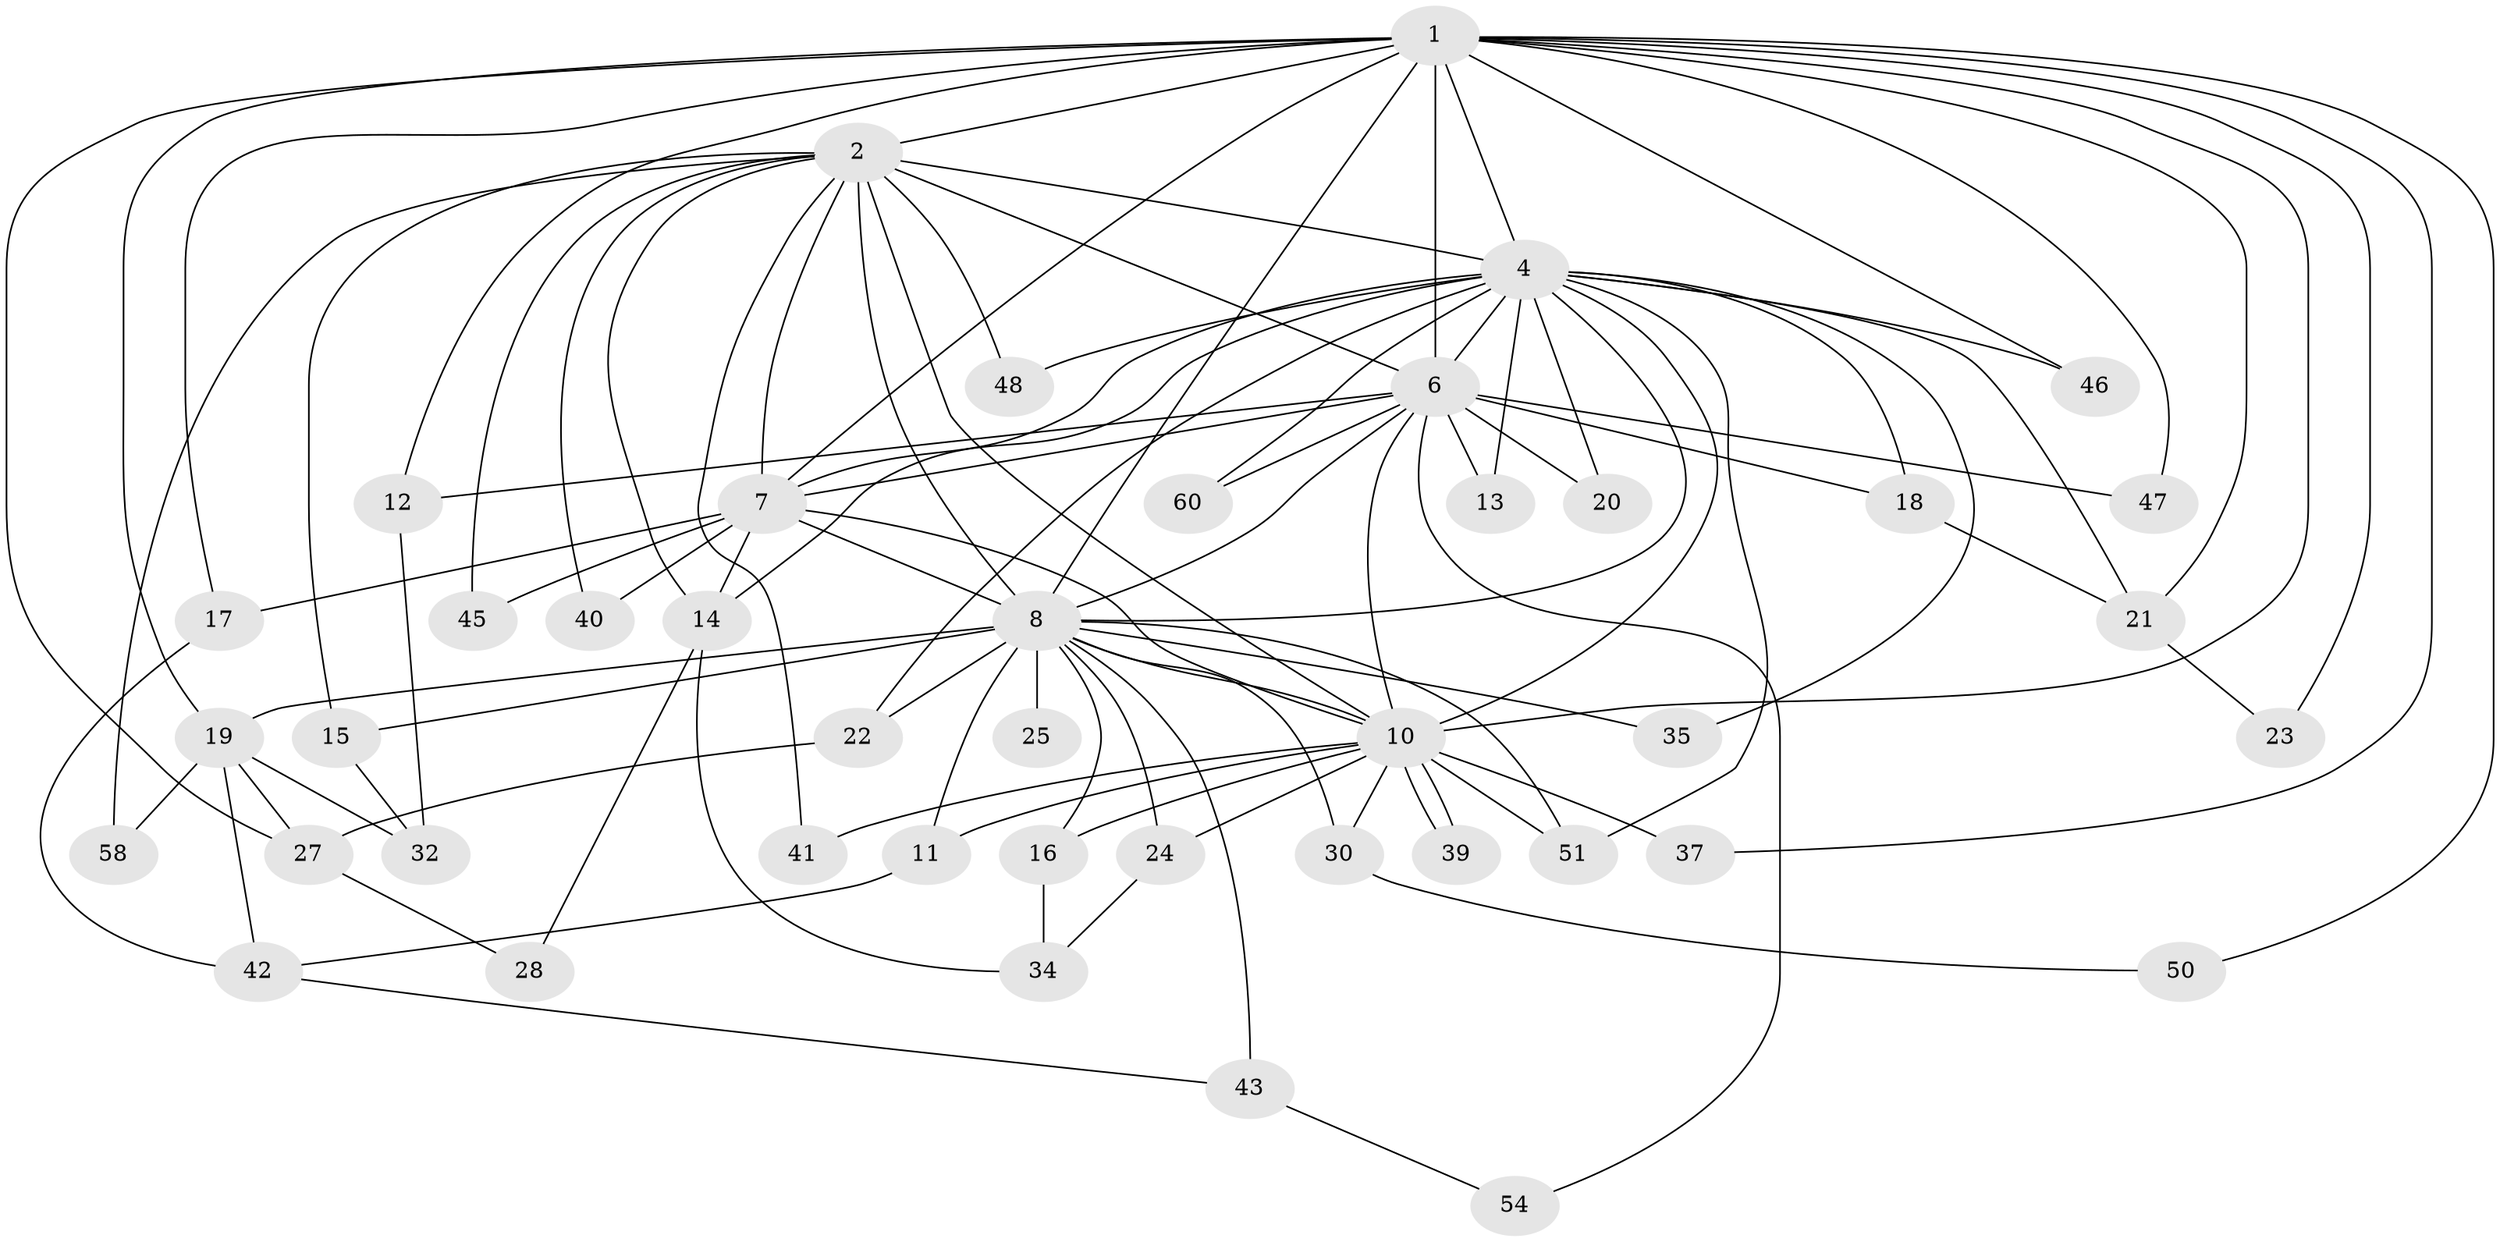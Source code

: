 // original degree distribution, {17: 0.05, 13: 0.016666666666666666, 15: 0.016666666666666666, 14: 0.03333333333333333, 22: 0.016666666666666666, 11: 0.016666666666666666, 19: 0.016666666666666666, 3: 0.21666666666666667, 2: 0.5, 6: 0.03333333333333333, 4: 0.08333333333333333}
// Generated by graph-tools (version 1.1) at 2025/41/03/06/25 10:41:44]
// undirected, 43 vertices, 99 edges
graph export_dot {
graph [start="1"]
  node [color=gray90,style=filled];
  1 [super="+3"];
  2 [super="+52"];
  4 [super="+5"];
  6 [super="+26"];
  7 [super="+44"];
  8 [super="+9"];
  10 [super="+56"];
  11;
  12;
  13;
  14 [super="+29"];
  15;
  16 [super="+55"];
  17;
  18;
  19;
  20;
  21 [super="+38"];
  22 [super="+31"];
  23;
  24;
  25;
  27 [super="+49"];
  28;
  30 [super="+33"];
  32 [super="+36"];
  34 [super="+53"];
  35;
  37;
  39;
  40;
  41;
  42 [super="+57"];
  43;
  45;
  46;
  47;
  48;
  50;
  51 [super="+59"];
  54;
  58;
  60;
  1 -- 2 [weight=3];
  1 -- 4 [weight=4];
  1 -- 6 [weight=3];
  1 -- 7 [weight=2];
  1 -- 8 [weight=4];
  1 -- 10 [weight=2];
  1 -- 19;
  1 -- 21;
  1 -- 37;
  1 -- 46;
  1 -- 47;
  1 -- 12;
  1 -- 17;
  1 -- 50;
  1 -- 23;
  1 -- 27;
  2 -- 4 [weight=2];
  2 -- 6;
  2 -- 7;
  2 -- 8 [weight=2];
  2 -- 10;
  2 -- 14;
  2 -- 15;
  2 -- 40;
  2 -- 41;
  2 -- 45;
  2 -- 48;
  2 -- 58;
  4 -- 6 [weight=2];
  4 -- 7 [weight=2];
  4 -- 8 [weight=4];
  4 -- 10 [weight=2];
  4 -- 18;
  4 -- 22;
  4 -- 35;
  4 -- 46;
  4 -- 51;
  4 -- 21;
  4 -- 13;
  4 -- 14;
  4 -- 48;
  4 -- 20;
  4 -- 60;
  6 -- 7;
  6 -- 8 [weight=2];
  6 -- 10 [weight=2];
  6 -- 12;
  6 -- 13;
  6 -- 18;
  6 -- 20;
  6 -- 47;
  6 -- 54;
  6 -- 60;
  7 -- 8 [weight=2];
  7 -- 10;
  7 -- 17;
  7 -- 40;
  7 -- 45;
  7 -- 14 [weight=2];
  8 -- 10 [weight=2];
  8 -- 11;
  8 -- 15;
  8 -- 16 [weight=2];
  8 -- 19;
  8 -- 22 [weight=2];
  8 -- 24;
  8 -- 25 [weight=2];
  8 -- 30 [weight=2];
  8 -- 35;
  8 -- 43;
  8 -- 51;
  10 -- 11;
  10 -- 16;
  10 -- 24;
  10 -- 30;
  10 -- 37;
  10 -- 39;
  10 -- 39;
  10 -- 41;
  10 -- 51;
  11 -- 42;
  12 -- 32;
  14 -- 28;
  14 -- 34;
  15 -- 32;
  16 -- 34;
  17 -- 42;
  18 -- 21;
  19 -- 27;
  19 -- 32;
  19 -- 42;
  19 -- 58;
  21 -- 23;
  22 -- 27;
  24 -- 34;
  27 -- 28;
  30 -- 50;
  42 -- 43;
  43 -- 54;
}
